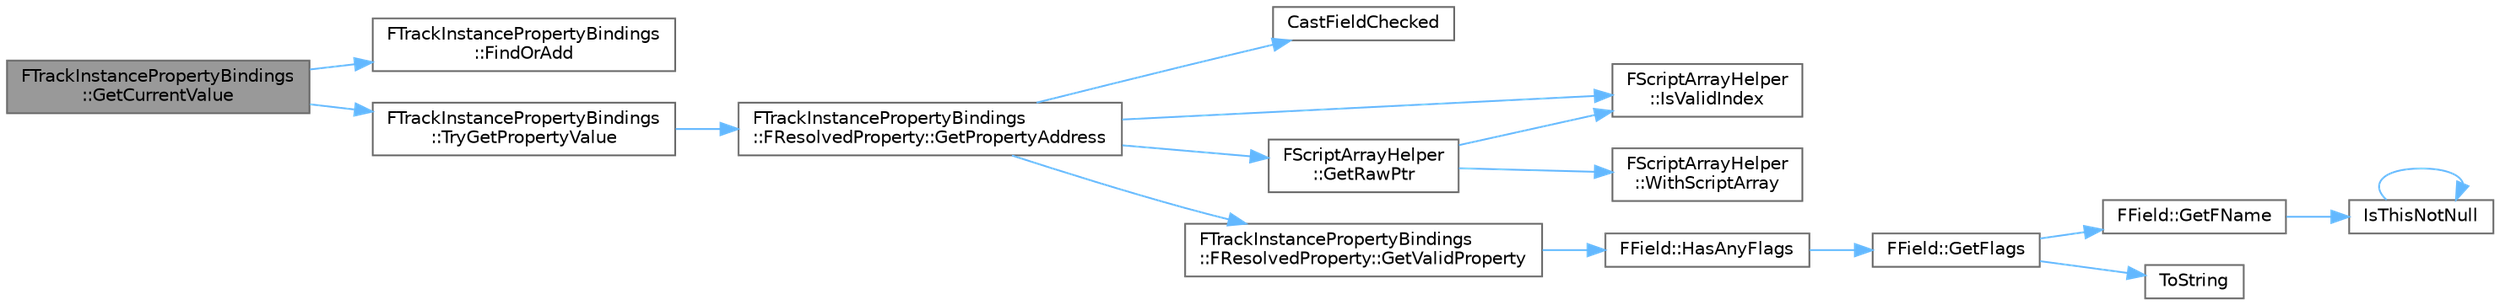 digraph "FTrackInstancePropertyBindings::GetCurrentValue"
{
 // INTERACTIVE_SVG=YES
 // LATEX_PDF_SIZE
  bgcolor="transparent";
  edge [fontname=Helvetica,fontsize=10,labelfontname=Helvetica,labelfontsize=10];
  node [fontname=Helvetica,fontsize=10,shape=box,height=0.2,width=0.4];
  rankdir="LR";
  Node1 [id="Node000001",label="FTrackInstancePropertyBindings\l::GetCurrentValue",height=0.2,width=0.4,color="gray40", fillcolor="grey60", style="filled", fontcolor="black",tooltip="Gets the current value of a property on an object."];
  Node1 -> Node2 [id="edge1_Node000001_Node000002",color="steelblue1",style="solid",tooltip=" "];
  Node2 [id="Node000002",label="FTrackInstancePropertyBindings\l::FindOrAdd",height=0.2,width=0.4,color="grey40", fillcolor="white", style="filled",URL="$de/d6c/classFTrackInstancePropertyBindings.html#ad3408c286e32cbb6a8f7fd79986f9bfd",tooltip="Find or add the FResolvedPropertyAndFunction for the specified object."];
  Node1 -> Node3 [id="edge2_Node000001_Node000003",color="steelblue1",style="solid",tooltip=" "];
  Node3 [id="Node000003",label="FTrackInstancePropertyBindings\l::TryGetPropertyValue",height=0.2,width=0.4,color="grey40", fillcolor="white", style="filled",URL="$de/d6c/classFTrackInstancePropertyBindings.html#a456ac18cc0c2974eff5ac0fcdc676cdf",tooltip=" "];
  Node3 -> Node4 [id="edge3_Node000003_Node000004",color="steelblue1",style="solid",tooltip=" "];
  Node4 [id="Node000004",label="FTrackInstancePropertyBindings\l::FResolvedProperty::GetPropertyAddress",height=0.2,width=0.4,color="grey40", fillcolor="white", style="filled",URL="$d6/d70/structFTrackInstancePropertyBindings_1_1FResolvedProperty.html#ab1f3e19f4ea228c63a823a58360c7ae9",tooltip=" "];
  Node4 -> Node5 [id="edge4_Node000004_Node000005",color="steelblue1",style="solid",tooltip=" "];
  Node5 [id="Node000005",label="CastFieldChecked",height=0.2,width=0.4,color="grey40", fillcolor="white", style="filled",URL="$d8/db3/Field_8h.html#a36e7233187078c17059f74feed8078b6",tooltip=" "];
  Node4 -> Node6 [id="edge5_Node000004_Node000006",color="steelblue1",style="solid",tooltip=" "];
  Node6 [id="Node000006",label="FScriptArrayHelper\l::GetRawPtr",height=0.2,width=0.4,color="grey40", fillcolor="white", style="filled",URL="$dc/d07/classFScriptArrayHelper.html#af2fee459722415f6a06393b32029e329",tooltip="Returns a uint8 pointer to an element in the array."];
  Node6 -> Node7 [id="edge6_Node000006_Node000007",color="steelblue1",style="solid",tooltip=" "];
  Node7 [id="Node000007",label="FScriptArrayHelper\l::IsValidIndex",height=0.2,width=0.4,color="grey40", fillcolor="white", style="filled",URL="$dc/d07/classFScriptArrayHelper.html#a56bf562cc3e4dd087de43bdd7d3c13d5",tooltip="Index range check."];
  Node6 -> Node8 [id="edge7_Node000006_Node000008",color="steelblue1",style="solid",tooltip=" "];
  Node8 [id="Node000008",label="FScriptArrayHelper\l::WithScriptArray",height=0.2,width=0.4,color="grey40", fillcolor="white", style="filled",URL="$dc/d07/classFScriptArrayHelper.html#a26bf8b2b29c65b66f8c552913b961209",tooltip=" "];
  Node4 -> Node9 [id="edge8_Node000004_Node000009",color="steelblue1",style="solid",tooltip=" "];
  Node9 [id="Node000009",label="FTrackInstancePropertyBindings\l::FResolvedProperty::GetValidProperty",height=0.2,width=0.4,color="grey40", fillcolor="white", style="filled",URL="$d6/d70/structFTrackInstancePropertyBindings_1_1FResolvedProperty.html#a2bdc3eec811cfac2f50e413cbd0e4c4a",tooltip=" "];
  Node9 -> Node10 [id="edge9_Node000009_Node000010",color="steelblue1",style="solid",tooltip=" "];
  Node10 [id="Node000010",label="FField::HasAnyFlags",height=0.2,width=0.4,color="grey40", fillcolor="white", style="filled",URL="$d5/d7d/classFField.html#a1dc1daf056e001837b8af2b1620f63d0",tooltip="Used to safely check whether any of the passed in flags are set."];
  Node10 -> Node11 [id="edge10_Node000010_Node000011",color="steelblue1",style="solid",tooltip=" "];
  Node11 [id="Node000011",label="FField::GetFlags",height=0.2,width=0.4,color="grey40", fillcolor="white", style="filled",URL="$d5/d7d/classFField.html#af902783732c7f008fa2b85cf768a2588",tooltip="Retrieve the object flags directly."];
  Node11 -> Node12 [id="edge11_Node000011_Node000012",color="steelblue1",style="solid",tooltip=" "];
  Node12 [id="Node000012",label="FField::GetFName",height=0.2,width=0.4,color="grey40", fillcolor="white", style="filled",URL="$d5/d7d/classFField.html#aac57c06bede8c52e6b9c3984d5049d75",tooltip=" "];
  Node12 -> Node13 [id="edge12_Node000012_Node000013",color="steelblue1",style="solid",tooltip=" "];
  Node13 [id="Node000013",label="IsThisNotNull",height=0.2,width=0.4,color="grey40", fillcolor="white", style="filled",URL="$d5/d8c/CoreGlobals_8h.html#a13cc197b158ea1247b843d1959c4d265",tooltip=" "];
  Node13 -> Node13 [id="edge13_Node000013_Node000013",color="steelblue1",style="solid",tooltip=" "];
  Node11 -> Node14 [id="edge14_Node000011_Node000014",color="steelblue1",style="solid",tooltip=" "];
  Node14 [id="Node000014",label="ToString",height=0.2,width=0.4,color="grey40", fillcolor="white", style="filled",URL="$d2/d8f/LogVerbosity_8h.html#abe3b25435b45e4cad83b33d44ab05d86",tooltip="Converts verbosity to a string."];
  Node4 -> Node7 [id="edge15_Node000004_Node000007",color="steelblue1",style="solid",tooltip=" "];
}
